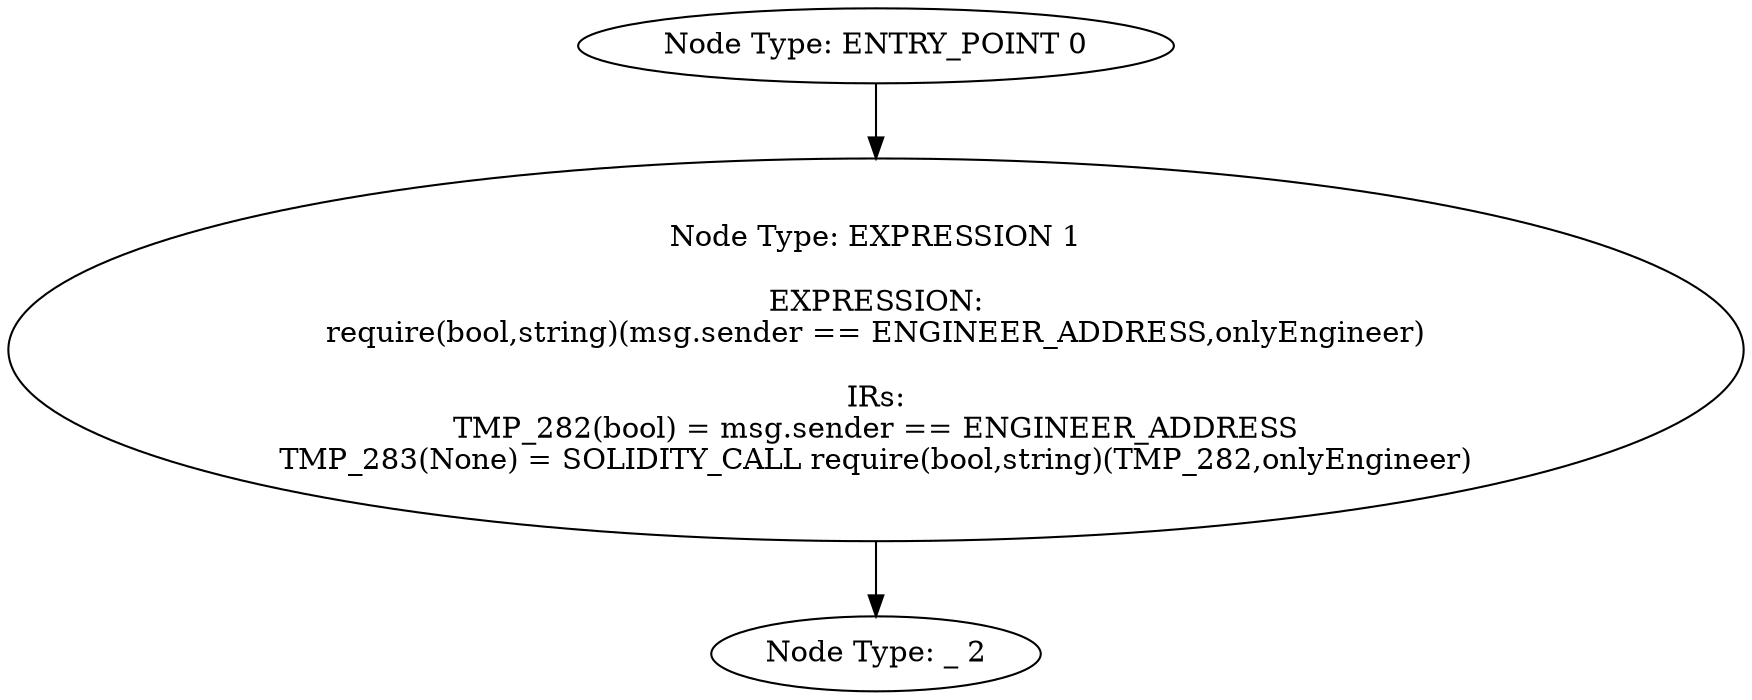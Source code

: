 digraph{
0[label="Node Type: ENTRY_POINT 0
"];
0->1;
1[label="Node Type: EXPRESSION 1

EXPRESSION:
require(bool,string)(msg.sender == ENGINEER_ADDRESS,onlyEngineer)

IRs:
TMP_282(bool) = msg.sender == ENGINEER_ADDRESS
TMP_283(None) = SOLIDITY_CALL require(bool,string)(TMP_282,onlyEngineer)"];
1->2;
2[label="Node Type: _ 2
"];
}
